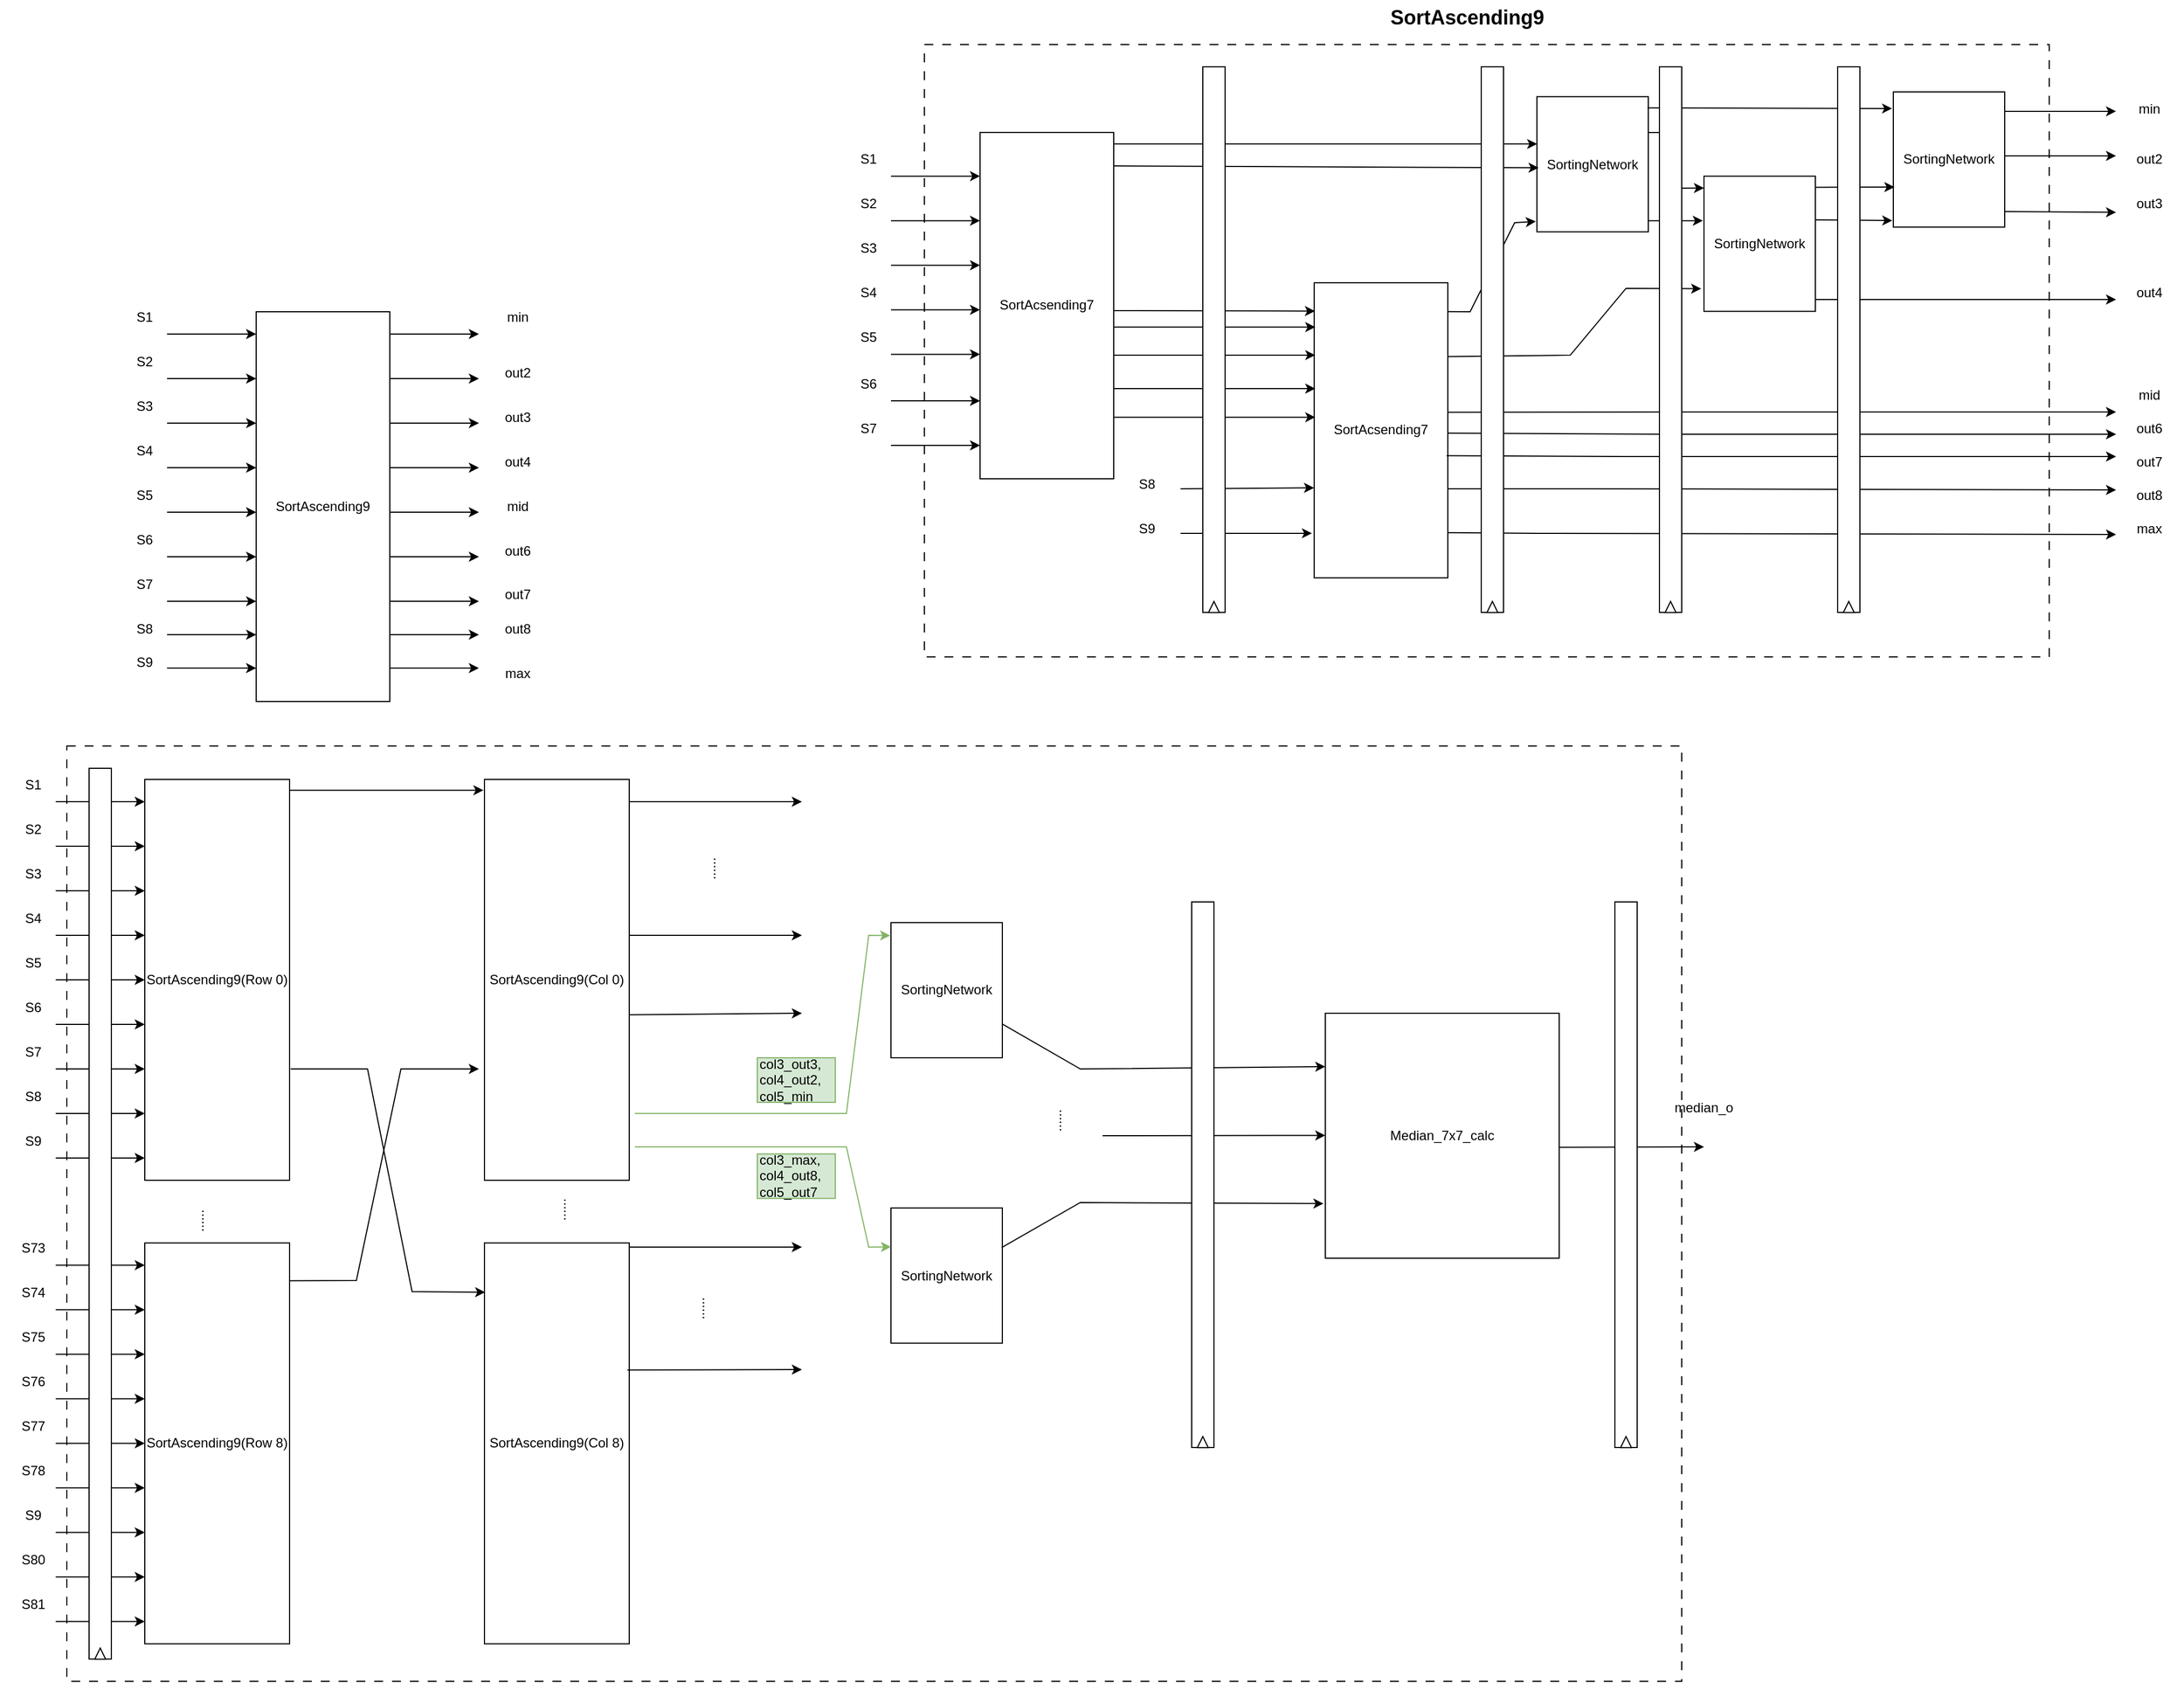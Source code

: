<mxfile version="25.0.3">
  <diagram id="QOX0zmf6lKhEyTPHNfGF" name="Page-1">
    <mxGraphModel dx="1400" dy="1807" grid="1" gridSize="10" guides="1" tooltips="1" connect="1" arrows="1" fold="1" page="1" pageScale="1" pageWidth="850" pageHeight="1100" math="0" shadow="0">
      <root>
        <mxCell id="0" />
        <mxCell id="1" parent="0" />
        <mxCell id="HKuxVmC4cj7fEWc9r8pq-22" value="" style="rounded=0;whiteSpace=wrap;html=1;dashed=1;dashPattern=8 8;" vertex="1" parent="1">
          <mxGeometry x="830" y="-310" width="1010" height="550" as="geometry" />
        </mxCell>
        <mxCell id="H4racg3nBvEyxOAhPjej-491" value="" style="rounded=0;whiteSpace=wrap;html=1;dashed=1;dashPattern=8 8;" parent="1" vertex="1">
          <mxGeometry x="60" y="320" width="1450" height="840" as="geometry" />
        </mxCell>
        <mxCell id="H4racg3nBvEyxOAhPjej-194" value="SortAscending9(Row 0)" style="rounded=0;whiteSpace=wrap;html=1;" parent="1" vertex="1">
          <mxGeometry x="130" y="350" width="130" height="360" as="geometry" />
        </mxCell>
        <mxCell id="H4racg3nBvEyxOAhPjej-195" value="" style="endArrow=classic;html=1;rounded=0;" parent="1" edge="1">
          <mxGeometry width="50" height="50" relative="1" as="geometry">
            <mxPoint x="50" y="370" as="sourcePoint" />
            <mxPoint x="130" y="370" as="targetPoint" />
          </mxGeometry>
        </mxCell>
        <mxCell id="H4racg3nBvEyxOAhPjej-196" value="" style="endArrow=classic;html=1;rounded=0;" parent="1" edge="1">
          <mxGeometry width="50" height="50" relative="1" as="geometry">
            <mxPoint x="50" y="410" as="sourcePoint" />
            <mxPoint x="130" y="410" as="targetPoint" />
          </mxGeometry>
        </mxCell>
        <mxCell id="H4racg3nBvEyxOAhPjej-197" value="" style="endArrow=classic;html=1;rounded=0;" parent="1" edge="1">
          <mxGeometry width="50" height="50" relative="1" as="geometry">
            <mxPoint x="50" y="450" as="sourcePoint" />
            <mxPoint x="130" y="450" as="targetPoint" />
          </mxGeometry>
        </mxCell>
        <mxCell id="H4racg3nBvEyxOAhPjej-198" value="" style="endArrow=classic;html=1;rounded=0;" parent="1" edge="1">
          <mxGeometry width="50" height="50" relative="1" as="geometry">
            <mxPoint x="50" y="490" as="sourcePoint" />
            <mxPoint x="130" y="490" as="targetPoint" />
          </mxGeometry>
        </mxCell>
        <mxCell id="H4racg3nBvEyxOAhPjej-199" value="" style="endArrow=classic;html=1;rounded=0;" parent="1" edge="1">
          <mxGeometry width="50" height="50" relative="1" as="geometry">
            <mxPoint x="50" y="530" as="sourcePoint" />
            <mxPoint x="130" y="530" as="targetPoint" />
          </mxGeometry>
        </mxCell>
        <mxCell id="H4racg3nBvEyxOAhPjej-200" value="" style="endArrow=classic;html=1;rounded=0;" parent="1" edge="1">
          <mxGeometry width="50" height="50" relative="1" as="geometry">
            <mxPoint x="50" y="570" as="sourcePoint" />
            <mxPoint x="130" y="570" as="targetPoint" />
          </mxGeometry>
        </mxCell>
        <mxCell id="H4racg3nBvEyxOAhPjej-201" value="" style="endArrow=classic;html=1;rounded=0;" parent="1" edge="1">
          <mxGeometry width="50" height="50" relative="1" as="geometry">
            <mxPoint x="50" y="610" as="sourcePoint" />
            <mxPoint x="130" y="610" as="targetPoint" />
          </mxGeometry>
        </mxCell>
        <mxCell id="H4racg3nBvEyxOAhPjej-202" value="S1" style="text;html=1;align=center;verticalAlign=middle;whiteSpace=wrap;rounded=0;" parent="1" vertex="1">
          <mxGeometry y="340" width="60" height="30" as="geometry" />
        </mxCell>
        <mxCell id="H4racg3nBvEyxOAhPjej-203" value="S2" style="text;html=1;align=center;verticalAlign=middle;whiteSpace=wrap;rounded=0;" parent="1" vertex="1">
          <mxGeometry y="380" width="60" height="30" as="geometry" />
        </mxCell>
        <mxCell id="H4racg3nBvEyxOAhPjej-204" value="S3" style="text;html=1;align=center;verticalAlign=middle;whiteSpace=wrap;rounded=0;" parent="1" vertex="1">
          <mxGeometry y="420" width="60" height="30" as="geometry" />
        </mxCell>
        <mxCell id="H4racg3nBvEyxOAhPjej-205" value="S4" style="text;html=1;align=center;verticalAlign=middle;whiteSpace=wrap;rounded=0;" parent="1" vertex="1">
          <mxGeometry y="460" width="60" height="30" as="geometry" />
        </mxCell>
        <mxCell id="H4racg3nBvEyxOAhPjej-206" value="S5" style="text;html=1;align=center;verticalAlign=middle;whiteSpace=wrap;rounded=0;" parent="1" vertex="1">
          <mxGeometry y="500" width="60" height="30" as="geometry" />
        </mxCell>
        <mxCell id="H4racg3nBvEyxOAhPjej-207" value="S6" style="text;html=1;align=center;verticalAlign=middle;whiteSpace=wrap;rounded=0;" parent="1" vertex="1">
          <mxGeometry y="540" width="60" height="30" as="geometry" />
        </mxCell>
        <mxCell id="H4racg3nBvEyxOAhPjej-208" value="S7" style="text;html=1;align=center;verticalAlign=middle;whiteSpace=wrap;rounded=0;" parent="1" vertex="1">
          <mxGeometry y="580" width="60" height="30" as="geometry" />
        </mxCell>
        <mxCell id="H4racg3nBvEyxOAhPjej-224" value="......" style="text;html=1;align=center;verticalAlign=middle;whiteSpace=wrap;rounded=0;direction=north;rotation=90;" parent="1" vertex="1">
          <mxGeometry x="160" y="716.3" width="50" height="60" as="geometry" />
        </mxCell>
        <mxCell id="H4racg3nBvEyxOAhPjej-225" value="SortAscending9(Col 0)" style="rounded=0;whiteSpace=wrap;html=1;" parent="1" vertex="1">
          <mxGeometry x="435" y="350" width="130" height="360" as="geometry" />
        </mxCell>
        <mxCell id="H4racg3nBvEyxOAhPjej-226" value="" style="endArrow=classic;html=1;rounded=0;exitX=1.004;exitY=0.027;exitDx=0;exitDy=0;exitPerimeter=0;entryX=-0.007;entryY=0.027;entryDx=0;entryDy=0;entryPerimeter=0;" parent="1" source="H4racg3nBvEyxOAhPjej-194" target="H4racg3nBvEyxOAhPjej-225" edge="1">
          <mxGeometry width="50" height="50" relative="1" as="geometry">
            <mxPoint x="270" y="420" as="sourcePoint" />
            <mxPoint x="430" y="370" as="targetPoint" />
          </mxGeometry>
        </mxCell>
        <mxCell id="H4racg3nBvEyxOAhPjej-227" value="SortAscending9(Col 8)" style="rounded=0;whiteSpace=wrap;html=1;" parent="1" vertex="1">
          <mxGeometry x="435" y="766.3" width="130" height="360" as="geometry" />
        </mxCell>
        <mxCell id="H4racg3nBvEyxOAhPjej-231" value="" style="endArrow=classic;html=1;rounded=0;exitX=0.995;exitY=0.149;exitDx=0;exitDy=0;exitPerimeter=0;" parent="1" edge="1">
          <mxGeometry width="50" height="50" relative="1" as="geometry">
            <mxPoint x="259.35" y="800.23" as="sourcePoint" />
            <mxPoint x="430" y="610" as="targetPoint" />
            <Array as="points">
              <mxPoint x="320" y="800" />
              <mxPoint x="360" y="610" />
            </Array>
          </mxGeometry>
        </mxCell>
        <mxCell id="H4racg3nBvEyxOAhPjej-232" value="......" style="text;html=1;align=center;verticalAlign=middle;whiteSpace=wrap;rounded=0;direction=north;rotation=90;" parent="1" vertex="1">
          <mxGeometry x="485" y="706.3" width="50" height="60" as="geometry" />
        </mxCell>
        <mxCell id="H4racg3nBvEyxOAhPjej-233" value="" style="endArrow=classic;html=1;rounded=0;entryX=0.005;entryY=0.123;entryDx=0;entryDy=0;entryPerimeter=0;" parent="1" target="H4racg3nBvEyxOAhPjej-227" edge="1">
          <mxGeometry width="50" height="50" relative="1" as="geometry">
            <mxPoint x="261" y="610" as="sourcePoint" />
            <mxPoint x="320" y="610" as="targetPoint" />
            <Array as="points">
              <mxPoint x="280" y="610" />
              <mxPoint x="330" y="610" />
              <mxPoint x="370" y="810" />
            </Array>
          </mxGeometry>
        </mxCell>
        <mxCell id="H4racg3nBvEyxOAhPjej-277" value="Median_7x7_calc" style="rounded=0;whiteSpace=wrap;html=1;" parent="1" vertex="1">
          <mxGeometry x="1190" y="560" width="210" height="220" as="geometry" />
        </mxCell>
        <mxCell id="H4racg3nBvEyxOAhPjej-278" value="" style="endArrow=classic;html=1;rounded=0;exitX=0.997;exitY=0.587;exitDx=0;exitDy=0;exitPerimeter=0;" parent="1" source="H4racg3nBvEyxOAhPjej-225" edge="1">
          <mxGeometry width="50" height="50" relative="1" as="geometry">
            <mxPoint x="570" y="540" as="sourcePoint" />
            <mxPoint x="720" y="560" as="targetPoint" />
          </mxGeometry>
        </mxCell>
        <mxCell id="H4racg3nBvEyxOAhPjej-279" value="" style="endArrow=classic;html=1;rounded=0;exitX=0.987;exitY=0.317;exitDx=0;exitDy=0;exitPerimeter=0;" parent="1" source="H4racg3nBvEyxOAhPjej-227" edge="1">
          <mxGeometry width="50" height="50" relative="1" as="geometry">
            <mxPoint x="565" y="727.86" as="sourcePoint" />
            <mxPoint x="720" y="880" as="targetPoint" />
          </mxGeometry>
        </mxCell>
        <mxCell id="H4racg3nBvEyxOAhPjej-280" value="" style="endArrow=classic;html=1;rounded=0;exitX=1.002;exitY=0.547;exitDx=0;exitDy=0;exitPerimeter=0;" parent="1" source="H4racg3nBvEyxOAhPjej-277" edge="1">
          <mxGeometry width="50" height="50" relative="1" as="geometry">
            <mxPoint x="928" y="655" as="sourcePoint" />
            <mxPoint x="1530" y="680" as="targetPoint" />
          </mxGeometry>
        </mxCell>
        <mxCell id="H4racg3nBvEyxOAhPjej-281" value="median_o" style="text;html=1;align=center;verticalAlign=middle;whiteSpace=wrap;rounded=0;" parent="1" vertex="1">
          <mxGeometry x="1500" y="630" width="60" height="30" as="geometry" />
        </mxCell>
        <mxCell id="H4racg3nBvEyxOAhPjej-282" value="SortAscending9" style="rounded=0;whiteSpace=wrap;html=1;" parent="1" vertex="1">
          <mxGeometry x="230" y="-70" width="120" height="350" as="geometry" />
        </mxCell>
        <mxCell id="H4racg3nBvEyxOAhPjej-283" value="" style="endArrow=classic;html=1;rounded=0;" parent="1" edge="1">
          <mxGeometry width="50" height="50" relative="1" as="geometry">
            <mxPoint x="150" y="-50" as="sourcePoint" />
            <mxPoint x="230" y="-50" as="targetPoint" />
          </mxGeometry>
        </mxCell>
        <mxCell id="H4racg3nBvEyxOAhPjej-284" value="" style="endArrow=classic;html=1;rounded=0;" parent="1" edge="1">
          <mxGeometry width="50" height="50" relative="1" as="geometry">
            <mxPoint x="150" y="-10" as="sourcePoint" />
            <mxPoint x="230" y="-10" as="targetPoint" />
          </mxGeometry>
        </mxCell>
        <mxCell id="H4racg3nBvEyxOAhPjej-285" value="" style="endArrow=classic;html=1;rounded=0;" parent="1" edge="1">
          <mxGeometry width="50" height="50" relative="1" as="geometry">
            <mxPoint x="150" y="30" as="sourcePoint" />
            <mxPoint x="230" y="30" as="targetPoint" />
          </mxGeometry>
        </mxCell>
        <mxCell id="H4racg3nBvEyxOAhPjej-286" value="" style="endArrow=classic;html=1;rounded=0;" parent="1" edge="1">
          <mxGeometry width="50" height="50" relative="1" as="geometry">
            <mxPoint x="150" y="70" as="sourcePoint" />
            <mxPoint x="230" y="70" as="targetPoint" />
          </mxGeometry>
        </mxCell>
        <mxCell id="H4racg3nBvEyxOAhPjej-287" value="" style="endArrow=classic;html=1;rounded=0;" parent="1" edge="1">
          <mxGeometry width="50" height="50" relative="1" as="geometry">
            <mxPoint x="150" y="110" as="sourcePoint" />
            <mxPoint x="230" y="110" as="targetPoint" />
          </mxGeometry>
        </mxCell>
        <mxCell id="H4racg3nBvEyxOAhPjej-288" value="" style="endArrow=classic;html=1;rounded=0;" parent="1" edge="1">
          <mxGeometry width="50" height="50" relative="1" as="geometry">
            <mxPoint x="150" y="150" as="sourcePoint" />
            <mxPoint x="230" y="150" as="targetPoint" />
          </mxGeometry>
        </mxCell>
        <mxCell id="H4racg3nBvEyxOAhPjej-289" value="" style="endArrow=classic;html=1;rounded=0;" parent="1" edge="1">
          <mxGeometry width="50" height="50" relative="1" as="geometry">
            <mxPoint x="150" y="190" as="sourcePoint" />
            <mxPoint x="230" y="190" as="targetPoint" />
          </mxGeometry>
        </mxCell>
        <mxCell id="H4racg3nBvEyxOAhPjej-290" value="S1" style="text;html=1;align=center;verticalAlign=middle;whiteSpace=wrap;rounded=0;" parent="1" vertex="1">
          <mxGeometry x="100" y="-80" width="60" height="30" as="geometry" />
        </mxCell>
        <mxCell id="H4racg3nBvEyxOAhPjej-291" value="S2" style="text;html=1;align=center;verticalAlign=middle;whiteSpace=wrap;rounded=0;" parent="1" vertex="1">
          <mxGeometry x="100" y="-40" width="60" height="30" as="geometry" />
        </mxCell>
        <mxCell id="H4racg3nBvEyxOAhPjej-292" value="S3" style="text;html=1;align=center;verticalAlign=middle;whiteSpace=wrap;rounded=0;" parent="1" vertex="1">
          <mxGeometry x="100" width="60" height="30" as="geometry" />
        </mxCell>
        <mxCell id="H4racg3nBvEyxOAhPjej-293" value="S4" style="text;html=1;align=center;verticalAlign=middle;whiteSpace=wrap;rounded=0;" parent="1" vertex="1">
          <mxGeometry x="100" y="40" width="60" height="30" as="geometry" />
        </mxCell>
        <mxCell id="H4racg3nBvEyxOAhPjej-294" value="S5" style="text;html=1;align=center;verticalAlign=middle;whiteSpace=wrap;rounded=0;" parent="1" vertex="1">
          <mxGeometry x="100" y="80" width="60" height="30" as="geometry" />
        </mxCell>
        <mxCell id="H4racg3nBvEyxOAhPjej-295" value="S6" style="text;html=1;align=center;verticalAlign=middle;whiteSpace=wrap;rounded=0;" parent="1" vertex="1">
          <mxGeometry x="100" y="120" width="60" height="30" as="geometry" />
        </mxCell>
        <mxCell id="H4racg3nBvEyxOAhPjej-296" value="S7" style="text;html=1;align=center;verticalAlign=middle;whiteSpace=wrap;rounded=0;" parent="1" vertex="1">
          <mxGeometry x="100" y="160" width="60" height="30" as="geometry" />
        </mxCell>
        <mxCell id="H4racg3nBvEyxOAhPjej-311" value="SortAcsending7" style="rounded=0;whiteSpace=wrap;html=1;" parent="1" vertex="1">
          <mxGeometry x="880" y="-231.06" width="120" height="311.06" as="geometry" />
        </mxCell>
        <mxCell id="H4racg3nBvEyxOAhPjej-312" value="" style="endArrow=classic;html=1;rounded=0;" parent="1" edge="1">
          <mxGeometry width="50" height="50" relative="1" as="geometry">
            <mxPoint x="800" y="-191.77" as="sourcePoint" />
            <mxPoint x="880" y="-191.77" as="targetPoint" />
          </mxGeometry>
        </mxCell>
        <mxCell id="H4racg3nBvEyxOAhPjej-313" value="" style="endArrow=classic;html=1;rounded=0;" parent="1" edge="1">
          <mxGeometry width="50" height="50" relative="1" as="geometry">
            <mxPoint x="800" y="-151.77" as="sourcePoint" />
            <mxPoint x="880" y="-151.77" as="targetPoint" />
          </mxGeometry>
        </mxCell>
        <mxCell id="H4racg3nBvEyxOAhPjej-314" value="" style="endArrow=classic;html=1;rounded=0;" parent="1" edge="1">
          <mxGeometry width="50" height="50" relative="1" as="geometry">
            <mxPoint x="800" y="-111.77" as="sourcePoint" />
            <mxPoint x="880" y="-111.77" as="targetPoint" />
          </mxGeometry>
        </mxCell>
        <mxCell id="H4racg3nBvEyxOAhPjej-315" value="" style="endArrow=classic;html=1;rounded=0;" parent="1" edge="1">
          <mxGeometry width="50" height="50" relative="1" as="geometry">
            <mxPoint x="800" y="-71.77" as="sourcePoint" />
            <mxPoint x="880" y="-71.77" as="targetPoint" />
          </mxGeometry>
        </mxCell>
        <mxCell id="H4racg3nBvEyxOAhPjej-316" value="" style="endArrow=classic;html=1;rounded=0;" parent="1" edge="1">
          <mxGeometry width="50" height="50" relative="1" as="geometry">
            <mxPoint x="800" y="-31.77" as="sourcePoint" />
            <mxPoint x="880" y="-31.77" as="targetPoint" />
          </mxGeometry>
        </mxCell>
        <mxCell id="H4racg3nBvEyxOAhPjej-317" value="S1" style="text;html=1;align=center;verticalAlign=middle;whiteSpace=wrap;rounded=0;" parent="1" vertex="1">
          <mxGeometry x="750" y="-221.77" width="60" height="30" as="geometry" />
        </mxCell>
        <mxCell id="H4racg3nBvEyxOAhPjej-318" value="S2" style="text;html=1;align=center;verticalAlign=middle;whiteSpace=wrap;rounded=0;" parent="1" vertex="1">
          <mxGeometry x="750" y="-181.77" width="60" height="30" as="geometry" />
        </mxCell>
        <mxCell id="H4racg3nBvEyxOAhPjej-319" value="S3" style="text;html=1;align=center;verticalAlign=middle;whiteSpace=wrap;rounded=0;" parent="1" vertex="1">
          <mxGeometry x="750" y="-141.77" width="60" height="30" as="geometry" />
        </mxCell>
        <mxCell id="H4racg3nBvEyxOAhPjej-320" value="S4" style="text;html=1;align=center;verticalAlign=middle;whiteSpace=wrap;rounded=0;" parent="1" vertex="1">
          <mxGeometry x="750" y="-101.77" width="60" height="30" as="geometry" />
        </mxCell>
        <mxCell id="H4racg3nBvEyxOAhPjej-321" value="S5" style="text;html=1;align=center;verticalAlign=middle;whiteSpace=wrap;rounded=0;" parent="1" vertex="1">
          <mxGeometry x="750" y="-61.77" width="60" height="30" as="geometry" />
        </mxCell>
        <mxCell id="H4racg3nBvEyxOAhPjej-322" value="SortAcsending7" style="rounded=0;whiteSpace=wrap;html=1;" parent="1" vertex="1">
          <mxGeometry x="1180" y="-96.06" width="120" height="265" as="geometry" />
        </mxCell>
        <mxCell id="H4racg3nBvEyxOAhPjej-323" value="" style="endArrow=classic;html=1;rounded=0;" parent="1" edge="1">
          <mxGeometry width="50" height="50" relative="1" as="geometry">
            <mxPoint x="1060" y="128.94" as="sourcePoint" />
            <mxPoint x="1178" y="128.94" as="targetPoint" />
          </mxGeometry>
        </mxCell>
        <mxCell id="H4racg3nBvEyxOAhPjej-324" value="" style="endArrow=classic;html=1;rounded=0;entryX=-0.001;entryY=0.695;entryDx=0;entryDy=0;entryPerimeter=0;" parent="1" target="H4racg3nBvEyxOAhPjej-322" edge="1">
          <mxGeometry width="50" height="50" relative="1" as="geometry">
            <mxPoint x="1060" y="88.94" as="sourcePoint" />
            <mxPoint x="1100" y="88.94" as="targetPoint" />
          </mxGeometry>
        </mxCell>
        <mxCell id="H4racg3nBvEyxOAhPjej-325" value="S9" style="text;html=1;align=center;verticalAlign=middle;whiteSpace=wrap;rounded=0;" parent="1" vertex="1">
          <mxGeometry x="1000" y="110" width="60" height="30" as="geometry" />
        </mxCell>
        <mxCell id="H4racg3nBvEyxOAhPjej-326" value="S8" style="text;html=1;align=center;verticalAlign=middle;whiteSpace=wrap;rounded=0;" parent="1" vertex="1">
          <mxGeometry x="1000" y="70" width="60" height="30" as="geometry" />
        </mxCell>
        <mxCell id="H4racg3nBvEyxOAhPjej-327" value="" style="endArrow=classic;html=1;rounded=0;entryX=0.006;entryY=0.096;entryDx=0;entryDy=0;entryPerimeter=0;" parent="1" target="H4racg3nBvEyxOAhPjej-322" edge="1">
          <mxGeometry width="50" height="50" relative="1" as="geometry">
            <mxPoint x="1000" y="-71.06" as="sourcePoint" />
            <mxPoint x="1110" y="-61.06" as="targetPoint" />
          </mxGeometry>
        </mxCell>
        <mxCell id="H4racg3nBvEyxOAhPjej-328" value="" style="endArrow=classic;html=1;rounded=0;entryX=0.006;entryY=0.096;entryDx=0;entryDy=0;entryPerimeter=0;" parent="1" edge="1">
          <mxGeometry width="50" height="50" relative="1" as="geometry">
            <mxPoint x="1000" y="-56.2" as="sourcePoint" />
            <mxPoint x="1181" y="-56.2" as="targetPoint" />
          </mxGeometry>
        </mxCell>
        <mxCell id="H4racg3nBvEyxOAhPjej-329" value="" style="endArrow=classic;html=1;rounded=0;entryX=0.006;entryY=0.096;entryDx=0;entryDy=0;entryPerimeter=0;" parent="1" edge="1">
          <mxGeometry width="50" height="50" relative="1" as="geometry">
            <mxPoint x="1000" y="-31.06" as="sourcePoint" />
            <mxPoint x="1181" y="-31.06" as="targetPoint" />
          </mxGeometry>
        </mxCell>
        <mxCell id="H4racg3nBvEyxOAhPjej-330" value="SortingNetwork" style="rounded=0;whiteSpace=wrap;html=1;" parent="1" vertex="1">
          <mxGeometry x="1380" y="-263.19" width="100" height="121.42" as="geometry" />
        </mxCell>
        <mxCell id="H4racg3nBvEyxOAhPjej-331" value="" style="endArrow=classic;html=1;rounded=0;exitX=1.004;exitY=0.033;exitDx=0;exitDy=0;exitPerimeter=0;entryX=0.002;entryY=0.35;entryDx=0;entryDy=0;entryPerimeter=0;" parent="1" source="H4racg3nBvEyxOAhPjej-311" target="H4racg3nBvEyxOAhPjej-330" edge="1">
          <mxGeometry width="50" height="50" relative="1" as="geometry">
            <mxPoint x="1080" y="-171.77" as="sourcePoint" />
            <mxPoint x="1130" y="-221.77" as="targetPoint" />
          </mxGeometry>
        </mxCell>
        <mxCell id="H4racg3nBvEyxOAhPjej-332" value="" style="endArrow=classic;html=1;rounded=0;exitX=1;exitY=0.053;exitDx=0;exitDy=0;exitPerimeter=0;entryX=0.015;entryY=0.526;entryDx=0;entryDy=0;entryPerimeter=0;" parent="1" target="H4racg3nBvEyxOAhPjej-330" edge="1">
          <mxGeometry width="50" height="50" relative="1" as="geometry">
            <mxPoint x="1000" y="-200.98" as="sourcePoint" />
            <mxPoint x="1380" y="-203.98" as="targetPoint" />
          </mxGeometry>
        </mxCell>
        <mxCell id="H4racg3nBvEyxOAhPjej-333" value="" style="endArrow=classic;html=1;rounded=0;exitX=1.002;exitY=0.098;exitDx=0;exitDy=0;exitPerimeter=0;" parent="1" source="H4racg3nBvEyxOAhPjej-322" edge="1">
          <mxGeometry width="50" height="50" relative="1" as="geometry">
            <mxPoint x="1330" y="-86.06" as="sourcePoint" />
            <mxPoint x="1379" y="-151.06" as="targetPoint" />
            <Array as="points">
              <mxPoint x="1320" y="-70" />
              <mxPoint x="1360" y="-150" />
            </Array>
          </mxGeometry>
        </mxCell>
        <mxCell id="H4racg3nBvEyxOAhPjej-334" value="" style="endArrow=classic;html=1;rounded=0;exitX=1.003;exitY=0.847;exitDx=0;exitDy=0;exitPerimeter=0;" parent="1" source="H4racg3nBvEyxOAhPjej-322" edge="1">
          <mxGeometry width="50" height="50" relative="1" as="geometry">
            <mxPoint x="1380" y="128.94" as="sourcePoint" />
            <mxPoint x="1900" y="130" as="targetPoint" />
            <Array as="points">
              <mxPoint x="1380" y="128.94" />
            </Array>
          </mxGeometry>
        </mxCell>
        <mxCell id="H4racg3nBvEyxOAhPjej-335" value="" style="endArrow=classic;html=1;rounded=0;exitX=1.003;exitY=0.847;exitDx=0;exitDy=0;exitPerimeter=0;" parent="1" edge="1">
          <mxGeometry width="50" height="50" relative="1" as="geometry">
            <mxPoint x="1300" y="88.94" as="sourcePoint" />
            <mxPoint x="1900" y="90" as="targetPoint" />
            <Array as="points">
              <mxPoint x="1420" y="88.94" />
            </Array>
          </mxGeometry>
        </mxCell>
        <mxCell id="H4racg3nBvEyxOAhPjej-336" value="max" style="text;html=1;align=center;verticalAlign=middle;whiteSpace=wrap;rounded=0;" parent="1" vertex="1">
          <mxGeometry x="1900" y="110" width="60" height="30" as="geometry" />
        </mxCell>
        <mxCell id="H4racg3nBvEyxOAhPjej-337" value="out8" style="text;html=1;align=center;verticalAlign=middle;whiteSpace=wrap;rounded=0;" parent="1" vertex="1">
          <mxGeometry x="1900" y="80" width="60" height="30" as="geometry" />
        </mxCell>
        <mxCell id="H4racg3nBvEyxOAhPjej-338" value="SortingNetwork" style="rounded=0;whiteSpace=wrap;html=1;" parent="1" vertex="1">
          <mxGeometry x="1530" y="-191.77" width="100" height="121.42" as="geometry" />
        </mxCell>
        <mxCell id="H4racg3nBvEyxOAhPjej-339" value="" style="endArrow=classic;html=1;rounded=0;exitX=1.003;exitY=0.678;exitDx=0;exitDy=0;exitPerimeter=0;entryX=0;entryY=0.088;entryDx=0;entryDy=0;entryPerimeter=0;" parent="1" target="H4racg3nBvEyxOAhPjej-338" edge="1">
          <mxGeometry width="50" height="50" relative="1" as="geometry">
            <mxPoint x="1480.0" y="-231.057" as="sourcePoint" />
            <mxPoint x="1529.1" y="-230.911" as="targetPoint" />
            <Array as="points">
              <mxPoint x="1500" y="-231.06" />
              <mxPoint x="1510" y="-181.06" />
            </Array>
          </mxGeometry>
        </mxCell>
        <mxCell id="H4racg3nBvEyxOAhPjej-340" value="" style="endArrow=classic;html=1;rounded=0;exitX=1.003;exitY=0.678;exitDx=0;exitDy=0;exitPerimeter=0;entryX=-0.006;entryY=0.091;entryDx=0;entryDy=0;entryPerimeter=0;" parent="1" edge="1">
          <mxGeometry width="50" height="50" relative="1" as="geometry">
            <mxPoint x="1480" y="-151.77" as="sourcePoint" />
            <mxPoint x="1529" y="-151.77" as="targetPoint" />
          </mxGeometry>
        </mxCell>
        <mxCell id="H4racg3nBvEyxOAhPjej-341" value="SortingNetwork" style="rounded=0;whiteSpace=wrap;html=1;" parent="1" vertex="1">
          <mxGeometry x="1700" y="-267.48" width="100" height="121.42" as="geometry" />
        </mxCell>
        <mxCell id="H4racg3nBvEyxOAhPjej-342" value="" style="endArrow=classic;html=1;rounded=0;exitX=0.993;exitY=0.083;exitDx=0;exitDy=0;exitPerimeter=0;entryX=-0.011;entryY=0.123;entryDx=0;entryDy=0;entryPerimeter=0;" parent="1" source="H4racg3nBvEyxOAhPjej-330" target="H4racg3nBvEyxOAhPjej-341" edge="1">
          <mxGeometry width="50" height="50" relative="1" as="geometry">
            <mxPoint x="1540" y="-213.19" as="sourcePoint" />
            <mxPoint x="1648" y="-253.06" as="targetPoint" />
          </mxGeometry>
        </mxCell>
        <mxCell id="H4racg3nBvEyxOAhPjej-343" value="" style="endArrow=classic;html=1;rounded=0;exitX=0.993;exitY=0.083;exitDx=0;exitDy=0;exitPerimeter=0;entryX=0.01;entryY=0.704;entryDx=0;entryDy=0;entryPerimeter=0;" parent="1" target="H4racg3nBvEyxOAhPjej-341" edge="1">
          <mxGeometry width="50" height="50" relative="1" as="geometry">
            <mxPoint x="1630" y="-181.77" as="sourcePoint" />
            <mxPoint x="1810" y="-180.77" as="targetPoint" />
          </mxGeometry>
        </mxCell>
        <mxCell id="H4racg3nBvEyxOAhPjej-344" value="" style="endArrow=classic;html=1;rounded=0;exitX=0.991;exitY=0.586;exitDx=0;exitDy=0;exitPerimeter=0;" parent="1" source="H4racg3nBvEyxOAhPjej-322" edge="1">
          <mxGeometry width="50" height="50" relative="1" as="geometry">
            <mxPoint x="1300" y="48.94" as="sourcePoint" />
            <mxPoint x="1900" y="60" as="targetPoint" />
            <Array as="points">
              <mxPoint x="1460" y="60" />
            </Array>
          </mxGeometry>
        </mxCell>
        <mxCell id="H4racg3nBvEyxOAhPjej-345" value="" style="endArrow=classic;html=1;rounded=0;exitX=1;exitY=0.25;exitDx=0;exitDy=0;entryX=-0.025;entryY=0.832;entryDx=0;entryDy=0;entryPerimeter=0;" parent="1" source="H4racg3nBvEyxOAhPjej-322" target="H4racg3nBvEyxOAhPjej-338" edge="1">
          <mxGeometry width="50" height="50" relative="1" as="geometry">
            <mxPoint x="1300" y="-36.15" as="sourcePoint" />
            <mxPoint x="1420" y="-57.4" as="targetPoint" />
            <Array as="points">
              <mxPoint x="1410" y="-31.06" />
              <mxPoint x="1460" y="-91.06" />
            </Array>
          </mxGeometry>
        </mxCell>
        <mxCell id="H4racg3nBvEyxOAhPjej-346" value="" style="endArrow=classic;html=1;rounded=0;exitX=0.995;exitY=0.912;exitDx=0;exitDy=0;exitPerimeter=0;" parent="1" source="H4racg3nBvEyxOAhPjej-338" edge="1">
          <mxGeometry width="50" height="50" relative="1" as="geometry">
            <mxPoint x="1680" y="-101.06" as="sourcePoint" />
            <mxPoint x="1900" y="-81" as="targetPoint" />
            <Array as="points">
              <mxPoint x="1660" y="-81.06" />
            </Array>
          </mxGeometry>
        </mxCell>
        <mxCell id="H4racg3nBvEyxOAhPjej-347" value="out7" style="text;html=1;align=center;verticalAlign=middle;whiteSpace=wrap;rounded=0;" parent="1" vertex="1">
          <mxGeometry x="1900" y="50" width="60" height="30" as="geometry" />
        </mxCell>
        <mxCell id="H4racg3nBvEyxOAhPjej-348" value="out4" style="text;html=1;align=center;verticalAlign=middle;whiteSpace=wrap;rounded=0;" parent="1" vertex="1">
          <mxGeometry x="1900" y="-101.77" width="60" height="30" as="geometry" />
        </mxCell>
        <mxCell id="H4racg3nBvEyxOAhPjej-349" value="" style="endArrow=classic;html=1;rounded=0;exitX=0.998;exitY=0.323;exitDx=0;exitDy=0;exitPerimeter=0;entryX=-0.009;entryY=0.952;entryDx=0;entryDy=0;entryPerimeter=0;" parent="1" source="H4racg3nBvEyxOAhPjej-338" target="H4racg3nBvEyxOAhPjej-341" edge="1">
          <mxGeometry width="50" height="50" relative="1" as="geometry">
            <mxPoint x="1630" y="-91.77" as="sourcePoint" />
            <mxPoint x="1680" y="-141.77" as="targetPoint" />
          </mxGeometry>
        </mxCell>
        <mxCell id="H4racg3nBvEyxOAhPjej-350" value="" style="endArrow=classic;html=1;rounded=0;exitX=1;exitY=0.885;exitDx=0;exitDy=0;exitPerimeter=0;entryX=0;entryY=0.75;entryDx=0;entryDy=0;" parent="1" edge="1" target="H4racg3nBvEyxOAhPjej-355" source="H4racg3nBvEyxOAhPjej-341">
          <mxGeometry width="50" height="50" relative="1" as="geometry">
            <mxPoint x="1770" y="-162.06" as="sourcePoint" />
            <mxPoint x="1900" y="-161.06" as="targetPoint" />
          </mxGeometry>
        </mxCell>
        <mxCell id="H4racg3nBvEyxOAhPjej-351" value="" style="endArrow=classic;html=1;rounded=0;" parent="1" edge="1">
          <mxGeometry width="50" height="50" relative="1" as="geometry">
            <mxPoint x="1800" y="-250" as="sourcePoint" />
            <mxPoint x="1900" y="-250.06" as="targetPoint" />
          </mxGeometry>
        </mxCell>
        <mxCell id="H4racg3nBvEyxOAhPjej-352" value="" style="endArrow=classic;html=1;rounded=0;" parent="1" edge="1">
          <mxGeometry width="50" height="50" relative="1" as="geometry">
            <mxPoint x="1800" y="-210" as="sourcePoint" />
            <mxPoint x="1900" y="-210.06" as="targetPoint" />
          </mxGeometry>
        </mxCell>
        <mxCell id="H4racg3nBvEyxOAhPjej-353" value="min" style="text;html=1;align=center;verticalAlign=middle;whiteSpace=wrap;rounded=0;" parent="1" vertex="1">
          <mxGeometry x="1900" y="-267.48" width="60" height="30" as="geometry" />
        </mxCell>
        <mxCell id="H4racg3nBvEyxOAhPjej-354" value="out2" style="text;html=1;align=center;verticalAlign=middle;whiteSpace=wrap;rounded=0;" parent="1" vertex="1">
          <mxGeometry x="1900" y="-221.77" width="60" height="30" as="geometry" />
        </mxCell>
        <mxCell id="H4racg3nBvEyxOAhPjej-355" value="out3" style="text;html=1;align=center;verticalAlign=middle;whiteSpace=wrap;rounded=0;" parent="1" vertex="1">
          <mxGeometry x="1900" y="-181.77" width="60" height="30" as="geometry" />
        </mxCell>
        <mxCell id="H4racg3nBvEyxOAhPjej-356" value="" style="endArrow=classic;html=1;rounded=0;exitX=0.998;exitY=0.147;exitDx=0;exitDy=0;exitPerimeter=0;" parent="1" edge="1">
          <mxGeometry width="50" height="50" relative="1" as="geometry">
            <mxPoint x="565" y="490" as="sourcePoint" />
            <mxPoint x="720" y="490" as="targetPoint" />
          </mxGeometry>
        </mxCell>
        <mxCell id="H4racg3nBvEyxOAhPjej-357" value="" style="endArrow=classic;html=1;rounded=0;exitX=0.998;exitY=0.147;exitDx=0;exitDy=0;exitPerimeter=0;" parent="1" edge="1">
          <mxGeometry width="50" height="50" relative="1" as="geometry">
            <mxPoint x="565" y="770" as="sourcePoint" />
            <mxPoint x="720" y="770" as="targetPoint" />
          </mxGeometry>
        </mxCell>
        <mxCell id="H4racg3nBvEyxOAhPjej-358" value="" style="endArrow=classic;html=1;rounded=0;exitX=0.998;exitY=0.147;exitDx=0;exitDy=0;exitPerimeter=0;" parent="1" edge="1">
          <mxGeometry width="50" height="50" relative="1" as="geometry">
            <mxPoint x="565" y="370" as="sourcePoint" />
            <mxPoint x="720" y="370" as="targetPoint" />
          </mxGeometry>
        </mxCell>
        <mxCell id="H4racg3nBvEyxOAhPjej-359" value="......" style="text;html=1;align=center;verticalAlign=middle;whiteSpace=wrap;rounded=0;direction=north;rotation=90;" parent="1" vertex="1">
          <mxGeometry x="620" y="400" width="50" height="60" as="geometry" />
        </mxCell>
        <mxCell id="H4racg3nBvEyxOAhPjej-360" value="......" style="text;html=1;align=center;verticalAlign=middle;whiteSpace=wrap;rounded=0;direction=north;rotation=90;" parent="1" vertex="1">
          <mxGeometry x="610" y="795" width="50" height="60" as="geometry" />
        </mxCell>
        <mxCell id="H4racg3nBvEyxOAhPjej-361" value="SortingNetwork" style="rounded=0;whiteSpace=wrap;html=1;" parent="1" vertex="1">
          <mxGeometry x="800" y="478.58" width="100" height="121.42" as="geometry" />
        </mxCell>
        <mxCell id="H4racg3nBvEyxOAhPjej-362" value="SortingNetwork" style="rounded=0;whiteSpace=wrap;html=1;" parent="1" vertex="1">
          <mxGeometry x="800" y="734.88" width="100" height="121.42" as="geometry" />
        </mxCell>
        <mxCell id="H4racg3nBvEyxOAhPjej-363" value="" style="endArrow=classic;html=1;rounded=0;entryX=-0.007;entryY=0.096;entryDx=0;entryDy=0;entryPerimeter=0;fillColor=#d5e8d4;strokeColor=#82b366;" parent="1" target="H4racg3nBvEyxOAhPjej-361" edge="1">
          <mxGeometry width="50" height="50" relative="1" as="geometry">
            <mxPoint x="570" y="650" as="sourcePoint" />
            <mxPoint x="690" y="600" as="targetPoint" />
            <Array as="points">
              <mxPoint x="760" y="650" />
              <mxPoint x="780" y="490" />
            </Array>
          </mxGeometry>
        </mxCell>
        <mxCell id="H4racg3nBvEyxOAhPjej-364" value="" style="endArrow=classic;html=1;rounded=0;entryX=0.001;entryY=0.288;entryDx=0;entryDy=0;entryPerimeter=0;fillColor=#d5e8d4;strokeColor=#82b366;" parent="1" target="H4racg3nBvEyxOAhPjej-362" edge="1">
          <mxGeometry width="50" height="50" relative="1" as="geometry">
            <mxPoint x="570" y="680" as="sourcePoint" />
            <mxPoint x="805" y="636.3" as="targetPoint" />
            <Array as="points">
              <mxPoint x="760" y="680" />
              <mxPoint x="780" y="770" />
            </Array>
          </mxGeometry>
        </mxCell>
        <mxCell id="H4racg3nBvEyxOAhPjej-365" value="col3_out3, col4_out2, col5_min" style="text;html=1;align=left;verticalAlign=middle;whiteSpace=wrap;rounded=0;fillColor=#d5e8d4;strokeColor=#82b366;" parent="1" vertex="1">
          <mxGeometry x="680" y="600" width="70" height="40" as="geometry" />
        </mxCell>
        <mxCell id="H4racg3nBvEyxOAhPjej-366" value="col3_max, col4_out8, col5_out7" style="text;html=1;align=left;verticalAlign=middle;whiteSpace=wrap;rounded=0;fillColor=#d5e8d4;strokeColor=#82b366;" parent="1" vertex="1">
          <mxGeometry x="680" y="686.3" width="70" height="40" as="geometry" />
        </mxCell>
        <mxCell id="H4racg3nBvEyxOAhPjej-367" value="" style="endArrow=classic;html=1;rounded=0;exitX=1;exitY=0.75;exitDx=0;exitDy=0;entryX=0;entryY=0.218;entryDx=0;entryDy=0;entryPerimeter=0;" parent="1" source="H4racg3nBvEyxOAhPjej-361" target="H4racg3nBvEyxOAhPjej-277" edge="1">
          <mxGeometry width="50" height="50" relative="1" as="geometry">
            <mxPoint x="1060" y="610" as="sourcePoint" />
            <mxPoint x="1110" y="560" as="targetPoint" />
            <Array as="points">
              <mxPoint x="970" y="610" />
            </Array>
          </mxGeometry>
        </mxCell>
        <mxCell id="H4racg3nBvEyxOAhPjej-368" value="" style="endArrow=classic;html=1;rounded=0;exitX=0.994;exitY=0.293;exitDx=0;exitDy=0;entryX=-0.008;entryY=0.777;entryDx=0;entryDy=0;entryPerimeter=0;exitPerimeter=0;" parent="1" source="H4racg3nBvEyxOAhPjej-362" target="H4racg3nBvEyxOAhPjej-277" edge="1">
          <mxGeometry width="50" height="50" relative="1" as="geometry">
            <mxPoint x="890" y="733.58" as="sourcePoint" />
            <mxPoint x="1180" y="771.58" as="targetPoint" />
            <Array as="points">
              <mxPoint x="970" y="730" />
            </Array>
          </mxGeometry>
        </mxCell>
        <mxCell id="H4racg3nBvEyxOAhPjej-369" value="......" style="text;html=1;align=center;verticalAlign=middle;whiteSpace=wrap;rounded=0;direction=north;rotation=90;" parent="1" vertex="1">
          <mxGeometry x="930" y="626.3" width="50" height="60" as="geometry" />
        </mxCell>
        <mxCell id="H4racg3nBvEyxOAhPjej-370" value="" style="endArrow=classic;html=1;rounded=0;" parent="1" edge="1">
          <mxGeometry width="50" height="50" relative="1" as="geometry">
            <mxPoint x="990" y="670" as="sourcePoint" />
            <mxPoint x="1190" y="669.71" as="targetPoint" />
          </mxGeometry>
        </mxCell>
        <mxCell id="H4racg3nBvEyxOAhPjej-384" value="" style="endArrow=classic;html=1;rounded=0;" parent="1" edge="1">
          <mxGeometry width="50" height="50" relative="1" as="geometry">
            <mxPoint x="150" y="220" as="sourcePoint" />
            <mxPoint x="230" y="220" as="targetPoint" />
          </mxGeometry>
        </mxCell>
        <mxCell id="H4racg3nBvEyxOAhPjej-386" value="" style="endArrow=classic;html=1;rounded=0;" parent="1" edge="1">
          <mxGeometry width="50" height="50" relative="1" as="geometry">
            <mxPoint x="150" y="250" as="sourcePoint" />
            <mxPoint x="230" y="250" as="targetPoint" />
          </mxGeometry>
        </mxCell>
        <mxCell id="H4racg3nBvEyxOAhPjej-387" value="S8" style="text;html=1;align=center;verticalAlign=middle;whiteSpace=wrap;rounded=0;" parent="1" vertex="1">
          <mxGeometry x="100" y="200" width="60" height="30" as="geometry" />
        </mxCell>
        <mxCell id="H4racg3nBvEyxOAhPjej-388" value="S9" style="text;html=1;align=center;verticalAlign=middle;whiteSpace=wrap;rounded=0;" parent="1" vertex="1">
          <mxGeometry x="100" y="230" width="60" height="30" as="geometry" />
        </mxCell>
        <mxCell id="H4racg3nBvEyxOAhPjej-395" value="&lt;b&gt;SortAscending9&lt;/b&gt;" style="text;html=1;align=center;verticalAlign=middle;whiteSpace=wrap;rounded=0;fontSize=18;" parent="1" vertex="1">
          <mxGeometry x="1285" y="-350" width="65" height="31" as="geometry" />
        </mxCell>
        <mxCell id="H4racg3nBvEyxOAhPjej-396" value="" style="endArrow=classic;html=1;rounded=0;" parent="1" edge="1">
          <mxGeometry width="50" height="50" relative="1" as="geometry">
            <mxPoint x="800" y="10.0" as="sourcePoint" />
            <mxPoint x="880" y="10.0" as="targetPoint" />
          </mxGeometry>
        </mxCell>
        <mxCell id="H4racg3nBvEyxOAhPjej-397" value="" style="endArrow=classic;html=1;rounded=0;" parent="1" edge="1">
          <mxGeometry width="50" height="50" relative="1" as="geometry">
            <mxPoint x="800" y="50" as="sourcePoint" />
            <mxPoint x="880" y="50" as="targetPoint" />
          </mxGeometry>
        </mxCell>
        <mxCell id="H4racg3nBvEyxOAhPjej-398" value="S6" style="text;html=1;align=center;verticalAlign=middle;whiteSpace=wrap;rounded=0;" parent="1" vertex="1">
          <mxGeometry x="750" y="-20.0" width="60" height="30" as="geometry" />
        </mxCell>
        <mxCell id="H4racg3nBvEyxOAhPjej-399" value="S7" style="text;html=1;align=center;verticalAlign=middle;whiteSpace=wrap;rounded=0;" parent="1" vertex="1">
          <mxGeometry x="750" y="20.0" width="60" height="30" as="geometry" />
        </mxCell>
        <mxCell id="H4racg3nBvEyxOAhPjej-400" value="" style="endArrow=classic;html=1;rounded=0;entryX=0.006;entryY=0.096;entryDx=0;entryDy=0;entryPerimeter=0;" parent="1" edge="1">
          <mxGeometry width="50" height="50" relative="1" as="geometry">
            <mxPoint x="1000" y="-1.0" as="sourcePoint" />
            <mxPoint x="1181" y="-1.0" as="targetPoint" />
          </mxGeometry>
        </mxCell>
        <mxCell id="H4racg3nBvEyxOAhPjej-401" value="" style="endArrow=classic;html=1;rounded=0;entryX=0.006;entryY=0.096;entryDx=0;entryDy=0;entryPerimeter=0;" parent="1" edge="1">
          <mxGeometry width="50" height="50" relative="1" as="geometry">
            <mxPoint x="1000" y="24.71" as="sourcePoint" />
            <mxPoint x="1181" y="24.71" as="targetPoint" />
          </mxGeometry>
        </mxCell>
        <mxCell id="H4racg3nBvEyxOAhPjej-402" value="" style="endArrow=classic;html=1;rounded=0;exitX=0.991;exitY=0.586;exitDx=0;exitDy=0;exitPerimeter=0;" parent="1" edge="1">
          <mxGeometry width="50" height="50" relative="1" as="geometry">
            <mxPoint x="1300" y="39" as="sourcePoint" />
            <mxPoint x="1900" y="40" as="targetPoint" />
            <Array as="points">
              <mxPoint x="1500" y="40" />
            </Array>
          </mxGeometry>
        </mxCell>
        <mxCell id="H4racg3nBvEyxOAhPjej-403" value="out6" style="text;html=1;align=center;verticalAlign=middle;whiteSpace=wrap;rounded=0;" parent="1" vertex="1">
          <mxGeometry x="1900" y="20" width="60" height="30" as="geometry" />
        </mxCell>
        <mxCell id="H4racg3nBvEyxOAhPjej-404" value="" style="endArrow=classic;html=1;rounded=0;exitX=0.998;exitY=0.439;exitDx=0;exitDy=0;exitPerimeter=0;" parent="1" source="H4racg3nBvEyxOAhPjej-322" edge="1">
          <mxGeometry width="50" height="50" relative="1" as="geometry">
            <mxPoint x="1340" y="40" as="sourcePoint" />
            <mxPoint x="1900" y="20" as="targetPoint" />
            <Array as="points">
              <mxPoint x="1540" y="20" />
            </Array>
          </mxGeometry>
        </mxCell>
        <mxCell id="H4racg3nBvEyxOAhPjej-405" value="mid" style="text;html=1;align=center;verticalAlign=middle;whiteSpace=wrap;rounded=0;" parent="1" vertex="1">
          <mxGeometry x="1900" y="-10" width="60" height="30" as="geometry" />
        </mxCell>
        <mxCell id="H4racg3nBvEyxOAhPjej-408" value="" style="endArrow=classic;html=1;rounded=0;" parent="1" edge="1">
          <mxGeometry width="50" height="50" relative="1" as="geometry">
            <mxPoint x="50" y="650" as="sourcePoint" />
            <mxPoint x="130" y="650" as="targetPoint" />
          </mxGeometry>
        </mxCell>
        <mxCell id="H4racg3nBvEyxOAhPjej-409" value="S8" style="text;html=1;align=center;verticalAlign=middle;whiteSpace=wrap;rounded=0;" parent="1" vertex="1">
          <mxGeometry y="620" width="60" height="30" as="geometry" />
        </mxCell>
        <mxCell id="H4racg3nBvEyxOAhPjej-413" value="" style="endArrow=classic;html=1;rounded=0;" parent="1" edge="1">
          <mxGeometry width="50" height="50" relative="1" as="geometry">
            <mxPoint x="50" y="690" as="sourcePoint" />
            <mxPoint x="130" y="690" as="targetPoint" />
          </mxGeometry>
        </mxCell>
        <mxCell id="H4racg3nBvEyxOAhPjej-414" value="S9" style="text;html=1;align=center;verticalAlign=middle;whiteSpace=wrap;rounded=0;" parent="1" vertex="1">
          <mxGeometry y="660" width="60" height="30" as="geometry" />
        </mxCell>
        <mxCell id="H4racg3nBvEyxOAhPjej-418" value="SortAscending9(Row 8)" style="rounded=0;whiteSpace=wrap;html=1;" parent="1" vertex="1">
          <mxGeometry x="130" y="766.3" width="130" height="360" as="geometry" />
        </mxCell>
        <mxCell id="H4racg3nBvEyxOAhPjej-419" value="" style="endArrow=classic;html=1;rounded=0;" parent="1" edge="1">
          <mxGeometry width="50" height="50" relative="1" as="geometry">
            <mxPoint x="50" y="786.3" as="sourcePoint" />
            <mxPoint x="130" y="786.3" as="targetPoint" />
          </mxGeometry>
        </mxCell>
        <mxCell id="H4racg3nBvEyxOAhPjej-420" value="" style="endArrow=classic;html=1;rounded=0;" parent="1" edge="1">
          <mxGeometry width="50" height="50" relative="1" as="geometry">
            <mxPoint x="50" y="826.3" as="sourcePoint" />
            <mxPoint x="130" y="826.3" as="targetPoint" />
          </mxGeometry>
        </mxCell>
        <mxCell id="H4racg3nBvEyxOAhPjej-421" value="" style="endArrow=classic;html=1;rounded=0;" parent="1" edge="1">
          <mxGeometry width="50" height="50" relative="1" as="geometry">
            <mxPoint x="50" y="866.3" as="sourcePoint" />
            <mxPoint x="130" y="866.3" as="targetPoint" />
          </mxGeometry>
        </mxCell>
        <mxCell id="H4racg3nBvEyxOAhPjej-422" value="" style="endArrow=classic;html=1;rounded=0;" parent="1" edge="1">
          <mxGeometry width="50" height="50" relative="1" as="geometry">
            <mxPoint x="50" y="906.3" as="sourcePoint" />
            <mxPoint x="130" y="906.3" as="targetPoint" />
          </mxGeometry>
        </mxCell>
        <mxCell id="H4racg3nBvEyxOAhPjej-423" value="" style="endArrow=classic;html=1;rounded=0;" parent="1" edge="1">
          <mxGeometry width="50" height="50" relative="1" as="geometry">
            <mxPoint x="50" y="946.3" as="sourcePoint" />
            <mxPoint x="130" y="946.3" as="targetPoint" />
          </mxGeometry>
        </mxCell>
        <mxCell id="H4racg3nBvEyxOAhPjej-424" value="" style="endArrow=classic;html=1;rounded=0;" parent="1" edge="1">
          <mxGeometry width="50" height="50" relative="1" as="geometry">
            <mxPoint x="50" y="986.3" as="sourcePoint" />
            <mxPoint x="130" y="986.3" as="targetPoint" />
          </mxGeometry>
        </mxCell>
        <mxCell id="H4racg3nBvEyxOAhPjej-425" value="" style="endArrow=classic;html=1;rounded=0;" parent="1" edge="1">
          <mxGeometry width="50" height="50" relative="1" as="geometry">
            <mxPoint x="50" y="1026.3" as="sourcePoint" />
            <mxPoint x="130" y="1026.3" as="targetPoint" />
          </mxGeometry>
        </mxCell>
        <mxCell id="H4racg3nBvEyxOAhPjej-426" value="S73" style="text;html=1;align=center;verticalAlign=middle;whiteSpace=wrap;rounded=0;" parent="1" vertex="1">
          <mxGeometry y="756.3" width="60" height="30" as="geometry" />
        </mxCell>
        <mxCell id="H4racg3nBvEyxOAhPjej-427" value="S74" style="text;html=1;align=center;verticalAlign=middle;whiteSpace=wrap;rounded=0;" parent="1" vertex="1">
          <mxGeometry y="796.3" width="60" height="30" as="geometry" />
        </mxCell>
        <mxCell id="H4racg3nBvEyxOAhPjej-428" value="S75" style="text;html=1;align=center;verticalAlign=middle;whiteSpace=wrap;rounded=0;" parent="1" vertex="1">
          <mxGeometry y="836.3" width="60" height="30" as="geometry" />
        </mxCell>
        <mxCell id="H4racg3nBvEyxOAhPjej-429" value="S76" style="text;html=1;align=center;verticalAlign=middle;whiteSpace=wrap;rounded=0;" parent="1" vertex="1">
          <mxGeometry y="876.3" width="60" height="30" as="geometry" />
        </mxCell>
        <mxCell id="H4racg3nBvEyxOAhPjej-430" value="S77" style="text;html=1;align=center;verticalAlign=middle;whiteSpace=wrap;rounded=0;" parent="1" vertex="1">
          <mxGeometry y="916.3" width="60" height="30" as="geometry" />
        </mxCell>
        <mxCell id="H4racg3nBvEyxOAhPjej-431" value="S78" style="text;html=1;align=center;verticalAlign=middle;whiteSpace=wrap;rounded=0;" parent="1" vertex="1">
          <mxGeometry y="956.3" width="60" height="30" as="geometry" />
        </mxCell>
        <mxCell id="H4racg3nBvEyxOAhPjej-432" value="S9" style="text;html=1;align=center;verticalAlign=middle;whiteSpace=wrap;rounded=0;" parent="1" vertex="1">
          <mxGeometry y="996.3" width="60" height="30" as="geometry" />
        </mxCell>
        <mxCell id="H4racg3nBvEyxOAhPjej-454" value="" style="endArrow=classic;html=1;rounded=0;" parent="1" edge="1">
          <mxGeometry width="50" height="50" relative="1" as="geometry">
            <mxPoint x="50" y="1066.3" as="sourcePoint" />
            <mxPoint x="130" y="1066.3" as="targetPoint" />
          </mxGeometry>
        </mxCell>
        <mxCell id="H4racg3nBvEyxOAhPjej-455" value="S80" style="text;html=1;align=center;verticalAlign=middle;whiteSpace=wrap;rounded=0;" parent="1" vertex="1">
          <mxGeometry y="1036.3" width="60" height="30" as="geometry" />
        </mxCell>
        <mxCell id="H4racg3nBvEyxOAhPjej-459" value="" style="endArrow=classic;html=1;rounded=0;" parent="1" edge="1">
          <mxGeometry width="50" height="50" relative="1" as="geometry">
            <mxPoint x="50" y="1106.3" as="sourcePoint" />
            <mxPoint x="130" y="1106.3" as="targetPoint" />
          </mxGeometry>
        </mxCell>
        <mxCell id="H4racg3nBvEyxOAhPjej-460" value="S81" style="text;html=1;align=center;verticalAlign=middle;whiteSpace=wrap;rounded=0;" parent="1" vertex="1">
          <mxGeometry y="1076.3" width="60" height="30" as="geometry" />
        </mxCell>
        <mxCell id="H4racg3nBvEyxOAhPjej-464" value="" style="endArrow=classic;html=1;rounded=0;" parent="1" edge="1">
          <mxGeometry width="50" height="50" relative="1" as="geometry">
            <mxPoint x="350" y="-50" as="sourcePoint" />
            <mxPoint x="430" y="-50" as="targetPoint" />
          </mxGeometry>
        </mxCell>
        <mxCell id="H4racg3nBvEyxOAhPjej-465" value="" style="endArrow=classic;html=1;rounded=0;" parent="1" edge="1">
          <mxGeometry width="50" height="50" relative="1" as="geometry">
            <mxPoint x="350" y="-10.0" as="sourcePoint" />
            <mxPoint x="430" y="-10.0" as="targetPoint" />
          </mxGeometry>
        </mxCell>
        <mxCell id="H4racg3nBvEyxOAhPjej-466" value="" style="endArrow=classic;html=1;rounded=0;" parent="1" edge="1">
          <mxGeometry width="50" height="50" relative="1" as="geometry">
            <mxPoint x="350" y="30.0" as="sourcePoint" />
            <mxPoint x="430" y="30.0" as="targetPoint" />
          </mxGeometry>
        </mxCell>
        <mxCell id="H4racg3nBvEyxOAhPjej-467" value="" style="endArrow=classic;html=1;rounded=0;" parent="1" edge="1">
          <mxGeometry width="50" height="50" relative="1" as="geometry">
            <mxPoint x="350" y="70" as="sourcePoint" />
            <mxPoint x="430" y="70" as="targetPoint" />
          </mxGeometry>
        </mxCell>
        <mxCell id="H4racg3nBvEyxOAhPjej-468" value="" style="endArrow=classic;html=1;rounded=0;" parent="1" edge="1">
          <mxGeometry width="50" height="50" relative="1" as="geometry">
            <mxPoint x="350" y="110" as="sourcePoint" />
            <mxPoint x="430" y="110" as="targetPoint" />
          </mxGeometry>
        </mxCell>
        <mxCell id="H4racg3nBvEyxOAhPjej-469" value="" style="endArrow=classic;html=1;rounded=0;" parent="1" edge="1">
          <mxGeometry width="50" height="50" relative="1" as="geometry">
            <mxPoint x="350" y="150" as="sourcePoint" />
            <mxPoint x="430" y="150" as="targetPoint" />
          </mxGeometry>
        </mxCell>
        <mxCell id="H4racg3nBvEyxOAhPjej-470" value="" style="endArrow=classic;html=1;rounded=0;" parent="1" edge="1">
          <mxGeometry width="50" height="50" relative="1" as="geometry">
            <mxPoint x="350" y="190" as="sourcePoint" />
            <mxPoint x="430" y="190" as="targetPoint" />
          </mxGeometry>
        </mxCell>
        <mxCell id="H4racg3nBvEyxOAhPjej-478" value="" style="endArrow=classic;html=1;rounded=0;" parent="1" edge="1">
          <mxGeometry width="50" height="50" relative="1" as="geometry">
            <mxPoint x="350" y="220" as="sourcePoint" />
            <mxPoint x="430" y="220" as="targetPoint" />
          </mxGeometry>
        </mxCell>
        <mxCell id="H4racg3nBvEyxOAhPjej-479" value="" style="endArrow=classic;html=1;rounded=0;" parent="1" edge="1">
          <mxGeometry width="50" height="50" relative="1" as="geometry">
            <mxPoint x="350" y="250" as="sourcePoint" />
            <mxPoint x="430" y="250" as="targetPoint" />
          </mxGeometry>
        </mxCell>
        <mxCell id="H4racg3nBvEyxOAhPjej-482" value="min" style="text;html=1;align=center;verticalAlign=middle;whiteSpace=wrap;rounded=0;" parent="1" vertex="1">
          <mxGeometry x="435" y="-80" width="60" height="30" as="geometry" />
        </mxCell>
        <mxCell id="H4racg3nBvEyxOAhPjej-483" value="out2" style="text;html=1;align=center;verticalAlign=middle;whiteSpace=wrap;rounded=0;" parent="1" vertex="1">
          <mxGeometry x="435" y="-30" width="60" height="30" as="geometry" />
        </mxCell>
        <mxCell id="H4racg3nBvEyxOAhPjej-484" value="out3" style="text;html=1;align=center;verticalAlign=middle;whiteSpace=wrap;rounded=0;" parent="1" vertex="1">
          <mxGeometry x="435" y="10" width="60" height="30" as="geometry" />
        </mxCell>
        <mxCell id="H4racg3nBvEyxOAhPjej-485" value="out4" style="text;html=1;align=center;verticalAlign=middle;whiteSpace=wrap;rounded=0;" parent="1" vertex="1">
          <mxGeometry x="435" y="50" width="60" height="30" as="geometry" />
        </mxCell>
        <mxCell id="H4racg3nBvEyxOAhPjej-486" value="mid" style="text;html=1;align=center;verticalAlign=middle;whiteSpace=wrap;rounded=0;" parent="1" vertex="1">
          <mxGeometry x="435" y="90" width="60" height="30" as="geometry" />
        </mxCell>
        <mxCell id="H4racg3nBvEyxOAhPjej-487" value="out6" style="text;html=1;align=center;verticalAlign=middle;whiteSpace=wrap;rounded=0;" parent="1" vertex="1">
          <mxGeometry x="435" y="130" width="60" height="30" as="geometry" />
        </mxCell>
        <mxCell id="H4racg3nBvEyxOAhPjej-488" value="out7" style="text;html=1;align=center;verticalAlign=middle;whiteSpace=wrap;rounded=0;" parent="1" vertex="1">
          <mxGeometry x="435" y="168.94" width="60" height="30" as="geometry" />
        </mxCell>
        <mxCell id="H4racg3nBvEyxOAhPjej-489" value="out8" style="text;html=1;align=center;verticalAlign=middle;whiteSpace=wrap;rounded=0;" parent="1" vertex="1">
          <mxGeometry x="435" y="200" width="60" height="30" as="geometry" />
        </mxCell>
        <mxCell id="H4racg3nBvEyxOAhPjej-490" value="max" style="text;html=1;align=center;verticalAlign=middle;whiteSpace=wrap;rounded=0;" parent="1" vertex="1">
          <mxGeometry x="435" y="240" width="60" height="30" as="geometry" />
        </mxCell>
        <mxCell id="HKuxVmC4cj7fEWc9r8pq-3" value="" style="group" vertex="1" connectable="0" parent="1">
          <mxGeometry x="1080" y="-290" width="20" height="490" as="geometry" />
        </mxCell>
        <mxCell id="HKuxVmC4cj7fEWc9r8pq-1" value="" style="rounded=0;whiteSpace=wrap;html=1;" vertex="1" parent="HKuxVmC4cj7fEWc9r8pq-3">
          <mxGeometry width="20" height="490" as="geometry" />
        </mxCell>
        <mxCell id="HKuxVmC4cj7fEWc9r8pq-2" value="" style="triangle;whiteSpace=wrap;html=1;rotation=270;" vertex="1" parent="HKuxVmC4cj7fEWc9r8pq-3">
          <mxGeometry x="5" y="480.225" width="10" height="9.775" as="geometry" />
        </mxCell>
        <mxCell id="HKuxVmC4cj7fEWc9r8pq-4" value="" style="group" vertex="1" connectable="0" parent="1">
          <mxGeometry x="1330" y="-290" width="20" height="490" as="geometry" />
        </mxCell>
        <mxCell id="HKuxVmC4cj7fEWc9r8pq-5" value="" style="rounded=0;whiteSpace=wrap;html=1;" vertex="1" parent="HKuxVmC4cj7fEWc9r8pq-4">
          <mxGeometry width="20" height="490" as="geometry" />
        </mxCell>
        <mxCell id="HKuxVmC4cj7fEWc9r8pq-6" value="" style="triangle;whiteSpace=wrap;html=1;rotation=270;" vertex="1" parent="HKuxVmC4cj7fEWc9r8pq-4">
          <mxGeometry x="5" y="480.225" width="10" height="9.775" as="geometry" />
        </mxCell>
        <mxCell id="HKuxVmC4cj7fEWc9r8pq-7" value="" style="group" vertex="1" connectable="0" parent="1">
          <mxGeometry x="1490" y="-290" width="20" height="490" as="geometry" />
        </mxCell>
        <mxCell id="HKuxVmC4cj7fEWc9r8pq-8" value="" style="rounded=0;whiteSpace=wrap;html=1;" vertex="1" parent="HKuxVmC4cj7fEWc9r8pq-7">
          <mxGeometry width="20" height="490" as="geometry" />
        </mxCell>
        <mxCell id="HKuxVmC4cj7fEWc9r8pq-9" value="" style="triangle;whiteSpace=wrap;html=1;rotation=270;" vertex="1" parent="HKuxVmC4cj7fEWc9r8pq-7">
          <mxGeometry x="5" y="480.225" width="10" height="9.775" as="geometry" />
        </mxCell>
        <mxCell id="HKuxVmC4cj7fEWc9r8pq-10" value="" style="group" vertex="1" connectable="0" parent="1">
          <mxGeometry x="1650" y="-290" width="20" height="490" as="geometry" />
        </mxCell>
        <mxCell id="HKuxVmC4cj7fEWc9r8pq-11" value="" style="rounded=0;whiteSpace=wrap;html=1;" vertex="1" parent="HKuxVmC4cj7fEWc9r8pq-10">
          <mxGeometry width="20" height="490" as="geometry" />
        </mxCell>
        <mxCell id="HKuxVmC4cj7fEWc9r8pq-12" value="" style="triangle;whiteSpace=wrap;html=1;rotation=270;" vertex="1" parent="HKuxVmC4cj7fEWc9r8pq-10">
          <mxGeometry x="5" y="480.225" width="10" height="9.775" as="geometry" />
        </mxCell>
        <mxCell id="HKuxVmC4cj7fEWc9r8pq-13" value="" style="group" vertex="1" connectable="0" parent="1">
          <mxGeometry x="80" y="650" width="20" height="490" as="geometry" />
        </mxCell>
        <mxCell id="HKuxVmC4cj7fEWc9r8pq-14" value="" style="rounded=0;whiteSpace=wrap;html=1;" vertex="1" parent="HKuxVmC4cj7fEWc9r8pq-13">
          <mxGeometry y="-310" width="20" height="800" as="geometry" />
        </mxCell>
        <mxCell id="HKuxVmC4cj7fEWc9r8pq-15" value="" style="triangle;whiteSpace=wrap;html=1;rotation=270;" vertex="1" parent="HKuxVmC4cj7fEWc9r8pq-13">
          <mxGeometry x="5" y="480.225" width="10" height="9.775" as="geometry" />
        </mxCell>
        <mxCell id="HKuxVmC4cj7fEWc9r8pq-16" value="" style="group" vertex="1" connectable="0" parent="1">
          <mxGeometry x="1070" y="460" width="20" height="490" as="geometry" />
        </mxCell>
        <mxCell id="HKuxVmC4cj7fEWc9r8pq-17" value="" style="rounded=0;whiteSpace=wrap;html=1;" vertex="1" parent="HKuxVmC4cj7fEWc9r8pq-16">
          <mxGeometry width="20" height="490" as="geometry" />
        </mxCell>
        <mxCell id="HKuxVmC4cj7fEWc9r8pq-18" value="" style="triangle;whiteSpace=wrap;html=1;rotation=270;" vertex="1" parent="HKuxVmC4cj7fEWc9r8pq-16">
          <mxGeometry x="5" y="480.225" width="10" height="9.775" as="geometry" />
        </mxCell>
        <mxCell id="HKuxVmC4cj7fEWc9r8pq-19" value="" style="group" vertex="1" connectable="0" parent="1">
          <mxGeometry x="1450" y="460" width="20" height="490" as="geometry" />
        </mxCell>
        <mxCell id="HKuxVmC4cj7fEWc9r8pq-20" value="" style="rounded=0;whiteSpace=wrap;html=1;" vertex="1" parent="HKuxVmC4cj7fEWc9r8pq-19">
          <mxGeometry width="20" height="490" as="geometry" />
        </mxCell>
        <mxCell id="HKuxVmC4cj7fEWc9r8pq-21" value="" style="triangle;whiteSpace=wrap;html=1;rotation=270;" vertex="1" parent="HKuxVmC4cj7fEWc9r8pq-19">
          <mxGeometry x="5" y="480.225" width="10" height="9.775" as="geometry" />
        </mxCell>
      </root>
    </mxGraphModel>
  </diagram>
</mxfile>
